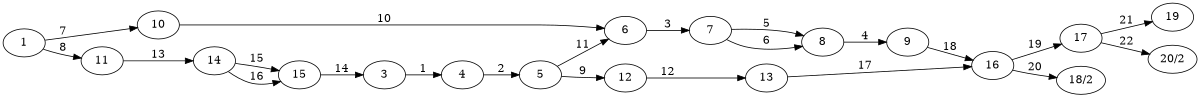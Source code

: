 /* parcprinterDirectGraph. */
digraph parcprinterDirectGraph{ 
	rankdir=LR;
	size="8,5"
	
	1; 3; 4; 5; 6; 7; 8; 9; 10; 11; 12; 13; 14; 15; 16; 17; 18[label="18/2"]; 19; 20[label="20/2"];
	
	1->10 [ label="7" ];
	1->11 [label="8" ]
	10->6 [label="10" ]
	6->7 [label="3" ]
	7->8 [label="5" ]
	7->8 [label="6" ]
	8->9 [label="4" ]
	9->16 [label="18" ]
	16->18 [label="20" ]
	16->17 [label="19" ]
	17->20 [label="22" ]
	17->19 [label="21" ]
	11->14 [label="13" ]
	14->15 [label="15" ]
	14->15 [label="16" ]
	15->3 [label="14" ]
	3->4 [label="1" ]
	4->5 [label="2" ]
	5->6 [label="11" ]
	5->12 [label="9" ]
	12->13 [label="12" ]
	13->16 [label="17" ]
}